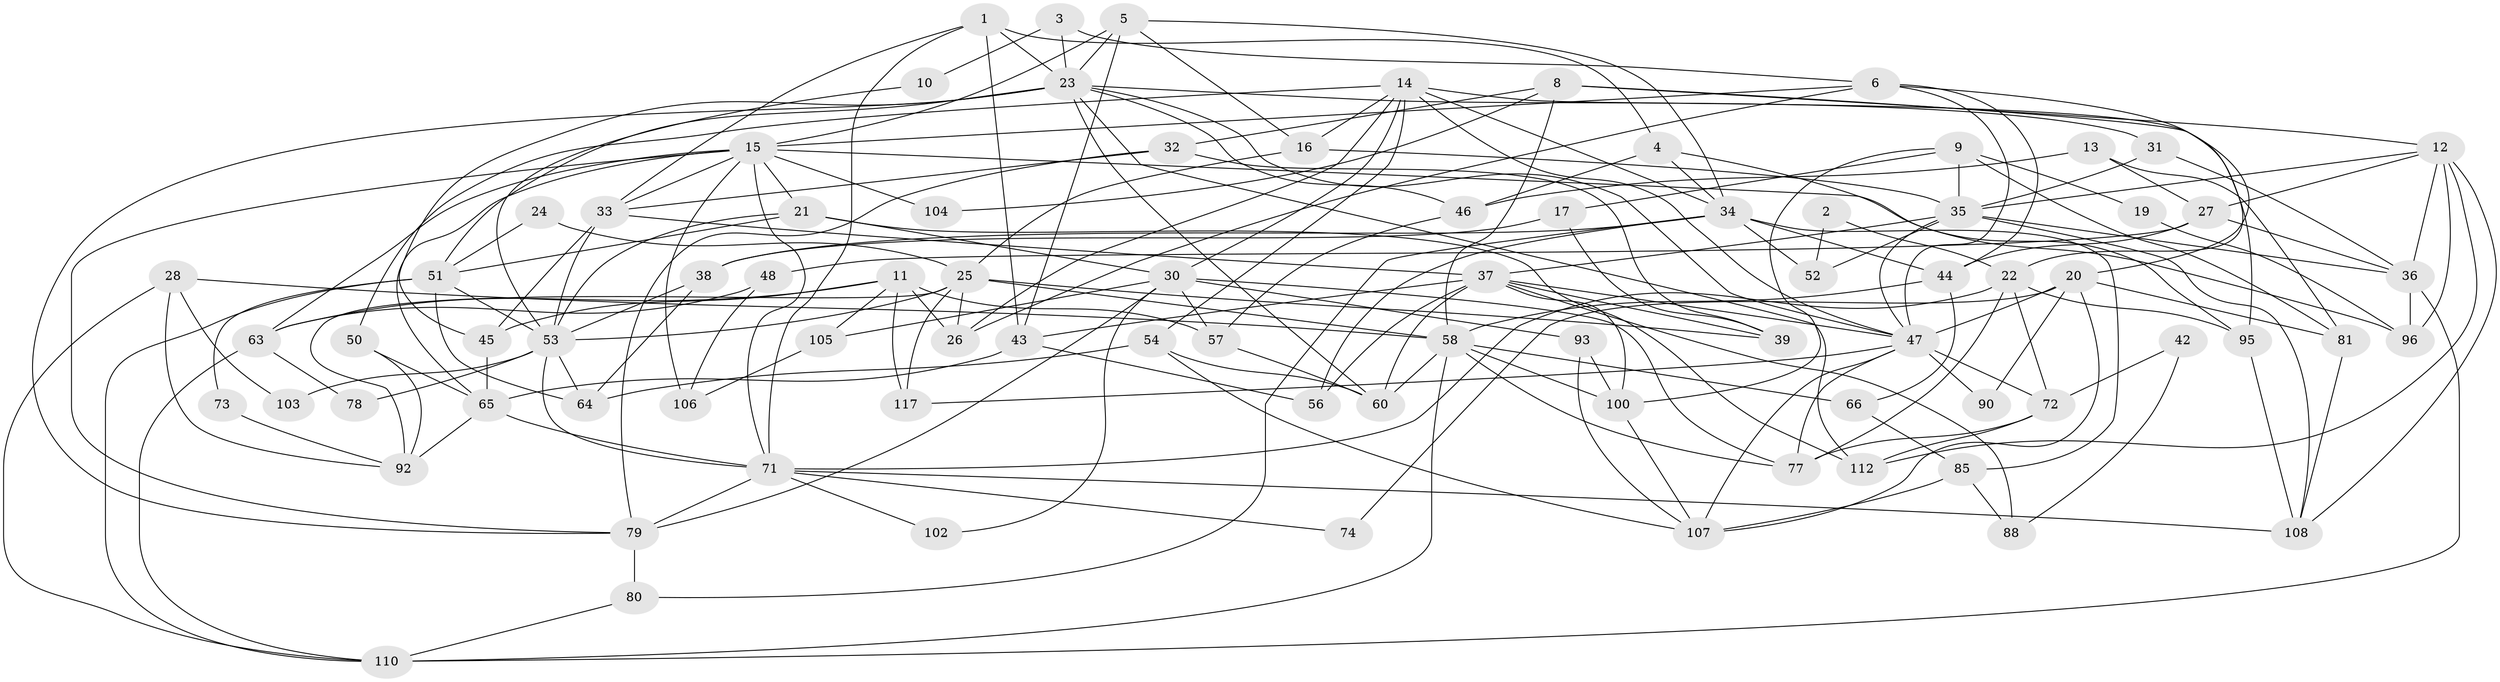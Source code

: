 // Generated by graph-tools (version 1.1) at 2025/52/02/27/25 19:52:08]
// undirected, 83 vertices, 199 edges
graph export_dot {
graph [start="1"]
  node [color=gray90,style=filled];
  1 [super="+69"];
  2;
  3;
  4 [super="+75"];
  5 [super="+7"];
  6 [super="+116"];
  8 [super="+62"];
  9;
  10;
  11 [super="+114"];
  12 [super="+18"];
  13;
  14 [super="+91"];
  15 [super="+41"];
  16;
  17;
  19;
  20 [super="+97"];
  21 [super="+29"];
  22 [super="+49"];
  23 [super="+87"];
  24;
  25 [super="+94"];
  26;
  27;
  28;
  30 [super="+109"];
  31;
  32;
  33 [super="+89"];
  34 [super="+99"];
  35 [super="+40"];
  36 [super="+98"];
  37 [super="+55"];
  38;
  39;
  42;
  43 [super="+59"];
  44;
  45;
  46 [super="+61"];
  47 [super="+70"];
  48;
  50;
  51 [super="+119"];
  52;
  53 [super="+67"];
  54 [super="+76"];
  56;
  57;
  58 [super="+82"];
  60 [super="+84"];
  63 [super="+68"];
  64;
  65 [super="+115"];
  66;
  71 [super="+83"];
  72 [super="+111"];
  73;
  74;
  77;
  78;
  79 [super="+118"];
  80;
  81;
  85 [super="+86"];
  88;
  90;
  92 [super="+113"];
  93;
  95;
  96;
  100 [super="+101"];
  102;
  103;
  104;
  105;
  106;
  107;
  108;
  110;
  112;
  117;
  1 -- 71;
  1 -- 23;
  1 -- 43;
  1 -- 4;
  1 -- 33;
  2 -- 52;
  2 -- 22;
  3 -- 6;
  3 -- 23;
  3 -- 10;
  4 -- 95;
  4 -- 34;
  4 -- 46;
  5 -- 34;
  5 -- 23;
  5 -- 43;
  5 -- 16;
  5 -- 15;
  6 -- 22;
  6 -- 26;
  6 -- 44;
  6 -- 47;
  6 -- 15;
  8 -- 58;
  8 -- 32;
  8 -- 20;
  8 -- 104;
  8 -- 12;
  9 -- 35;
  9 -- 100;
  9 -- 17;
  9 -- 19;
  9 -- 81;
  10 -- 53;
  11 -- 45;
  11 -- 26;
  11 -- 57;
  11 -- 63;
  11 -- 105;
  11 -- 117;
  12 -- 27;
  12 -- 35;
  12 -- 112;
  12 -- 108;
  12 -- 96;
  12 -- 36;
  13 -- 27;
  13 -- 46 [weight=2];
  13 -- 81;
  14 -- 16;
  14 -- 26;
  14 -- 34;
  14 -- 50;
  14 -- 95;
  14 -- 54;
  14 -- 30;
  14 -- 47;
  15 -- 96;
  15 -- 33;
  15 -- 104;
  15 -- 106;
  15 -- 79;
  15 -- 63;
  15 -- 71;
  15 -- 21;
  15 -- 65;
  16 -- 25;
  16 -- 35;
  17 -- 38;
  17 -- 39;
  19 -- 96;
  20 -- 47;
  20 -- 90;
  20 -- 107;
  20 -- 81;
  20 -- 74;
  21 -- 112;
  21 -- 51;
  21 -- 30;
  21 -- 53;
  22 -- 95;
  22 -- 72;
  22 -- 77;
  22 -- 71;
  23 -- 112;
  23 -- 51;
  23 -- 31;
  23 -- 60;
  23 -- 45;
  23 -- 79;
  23 -- 47;
  23 -- 46;
  24 -- 25;
  24 -- 51;
  25 -- 26;
  25 -- 117;
  25 -- 53 [weight=2];
  25 -- 39;
  25 -- 92;
  25 -- 58;
  27 -- 48;
  27 -- 44;
  27 -- 36;
  28 -- 58;
  28 -- 110;
  28 -- 92;
  28 -- 103;
  30 -- 77;
  30 -- 102;
  30 -- 105;
  30 -- 79;
  30 -- 57;
  30 -- 93;
  31 -- 35;
  31 -- 36;
  32 -- 39;
  32 -- 79;
  32 -- 33;
  33 -- 45;
  33 -- 53;
  33 -- 37;
  34 -- 38;
  34 -- 80;
  34 -- 52;
  34 -- 56;
  34 -- 44;
  34 -- 85;
  35 -- 52;
  35 -- 108;
  35 -- 37;
  35 -- 47;
  35 -- 36;
  36 -- 96;
  36 -- 110;
  37 -- 39;
  37 -- 56;
  37 -- 88;
  37 -- 100;
  37 -- 43;
  37 -- 60;
  37 -- 47;
  38 -- 64;
  38 -- 53;
  42 -- 88;
  42 -- 72;
  43 -- 65;
  43 -- 56;
  44 -- 66;
  44 -- 58;
  45 -- 65;
  46 -- 57;
  47 -- 77;
  47 -- 107;
  47 -- 117;
  47 -- 72;
  47 -- 90;
  48 -- 106;
  48 -- 63;
  50 -- 92;
  50 -- 65;
  51 -- 110;
  51 -- 64;
  51 -- 73;
  51 -- 53;
  53 -- 64;
  53 -- 71;
  53 -- 103;
  53 -- 78;
  54 -- 107;
  54 -- 64;
  54 -- 60;
  57 -- 60;
  58 -- 110;
  58 -- 77;
  58 -- 60;
  58 -- 66;
  58 -- 100;
  63 -- 78;
  63 -- 110;
  65 -- 71;
  65 -- 92;
  66 -- 85;
  71 -- 108;
  71 -- 74;
  71 -- 102;
  71 -- 79;
  72 -- 112;
  72 -- 77;
  73 -- 92;
  79 -- 80;
  80 -- 110;
  81 -- 108;
  85 -- 107;
  85 -- 88;
  93 -- 107;
  93 -- 100;
  95 -- 108;
  100 -- 107;
  105 -- 106;
}
